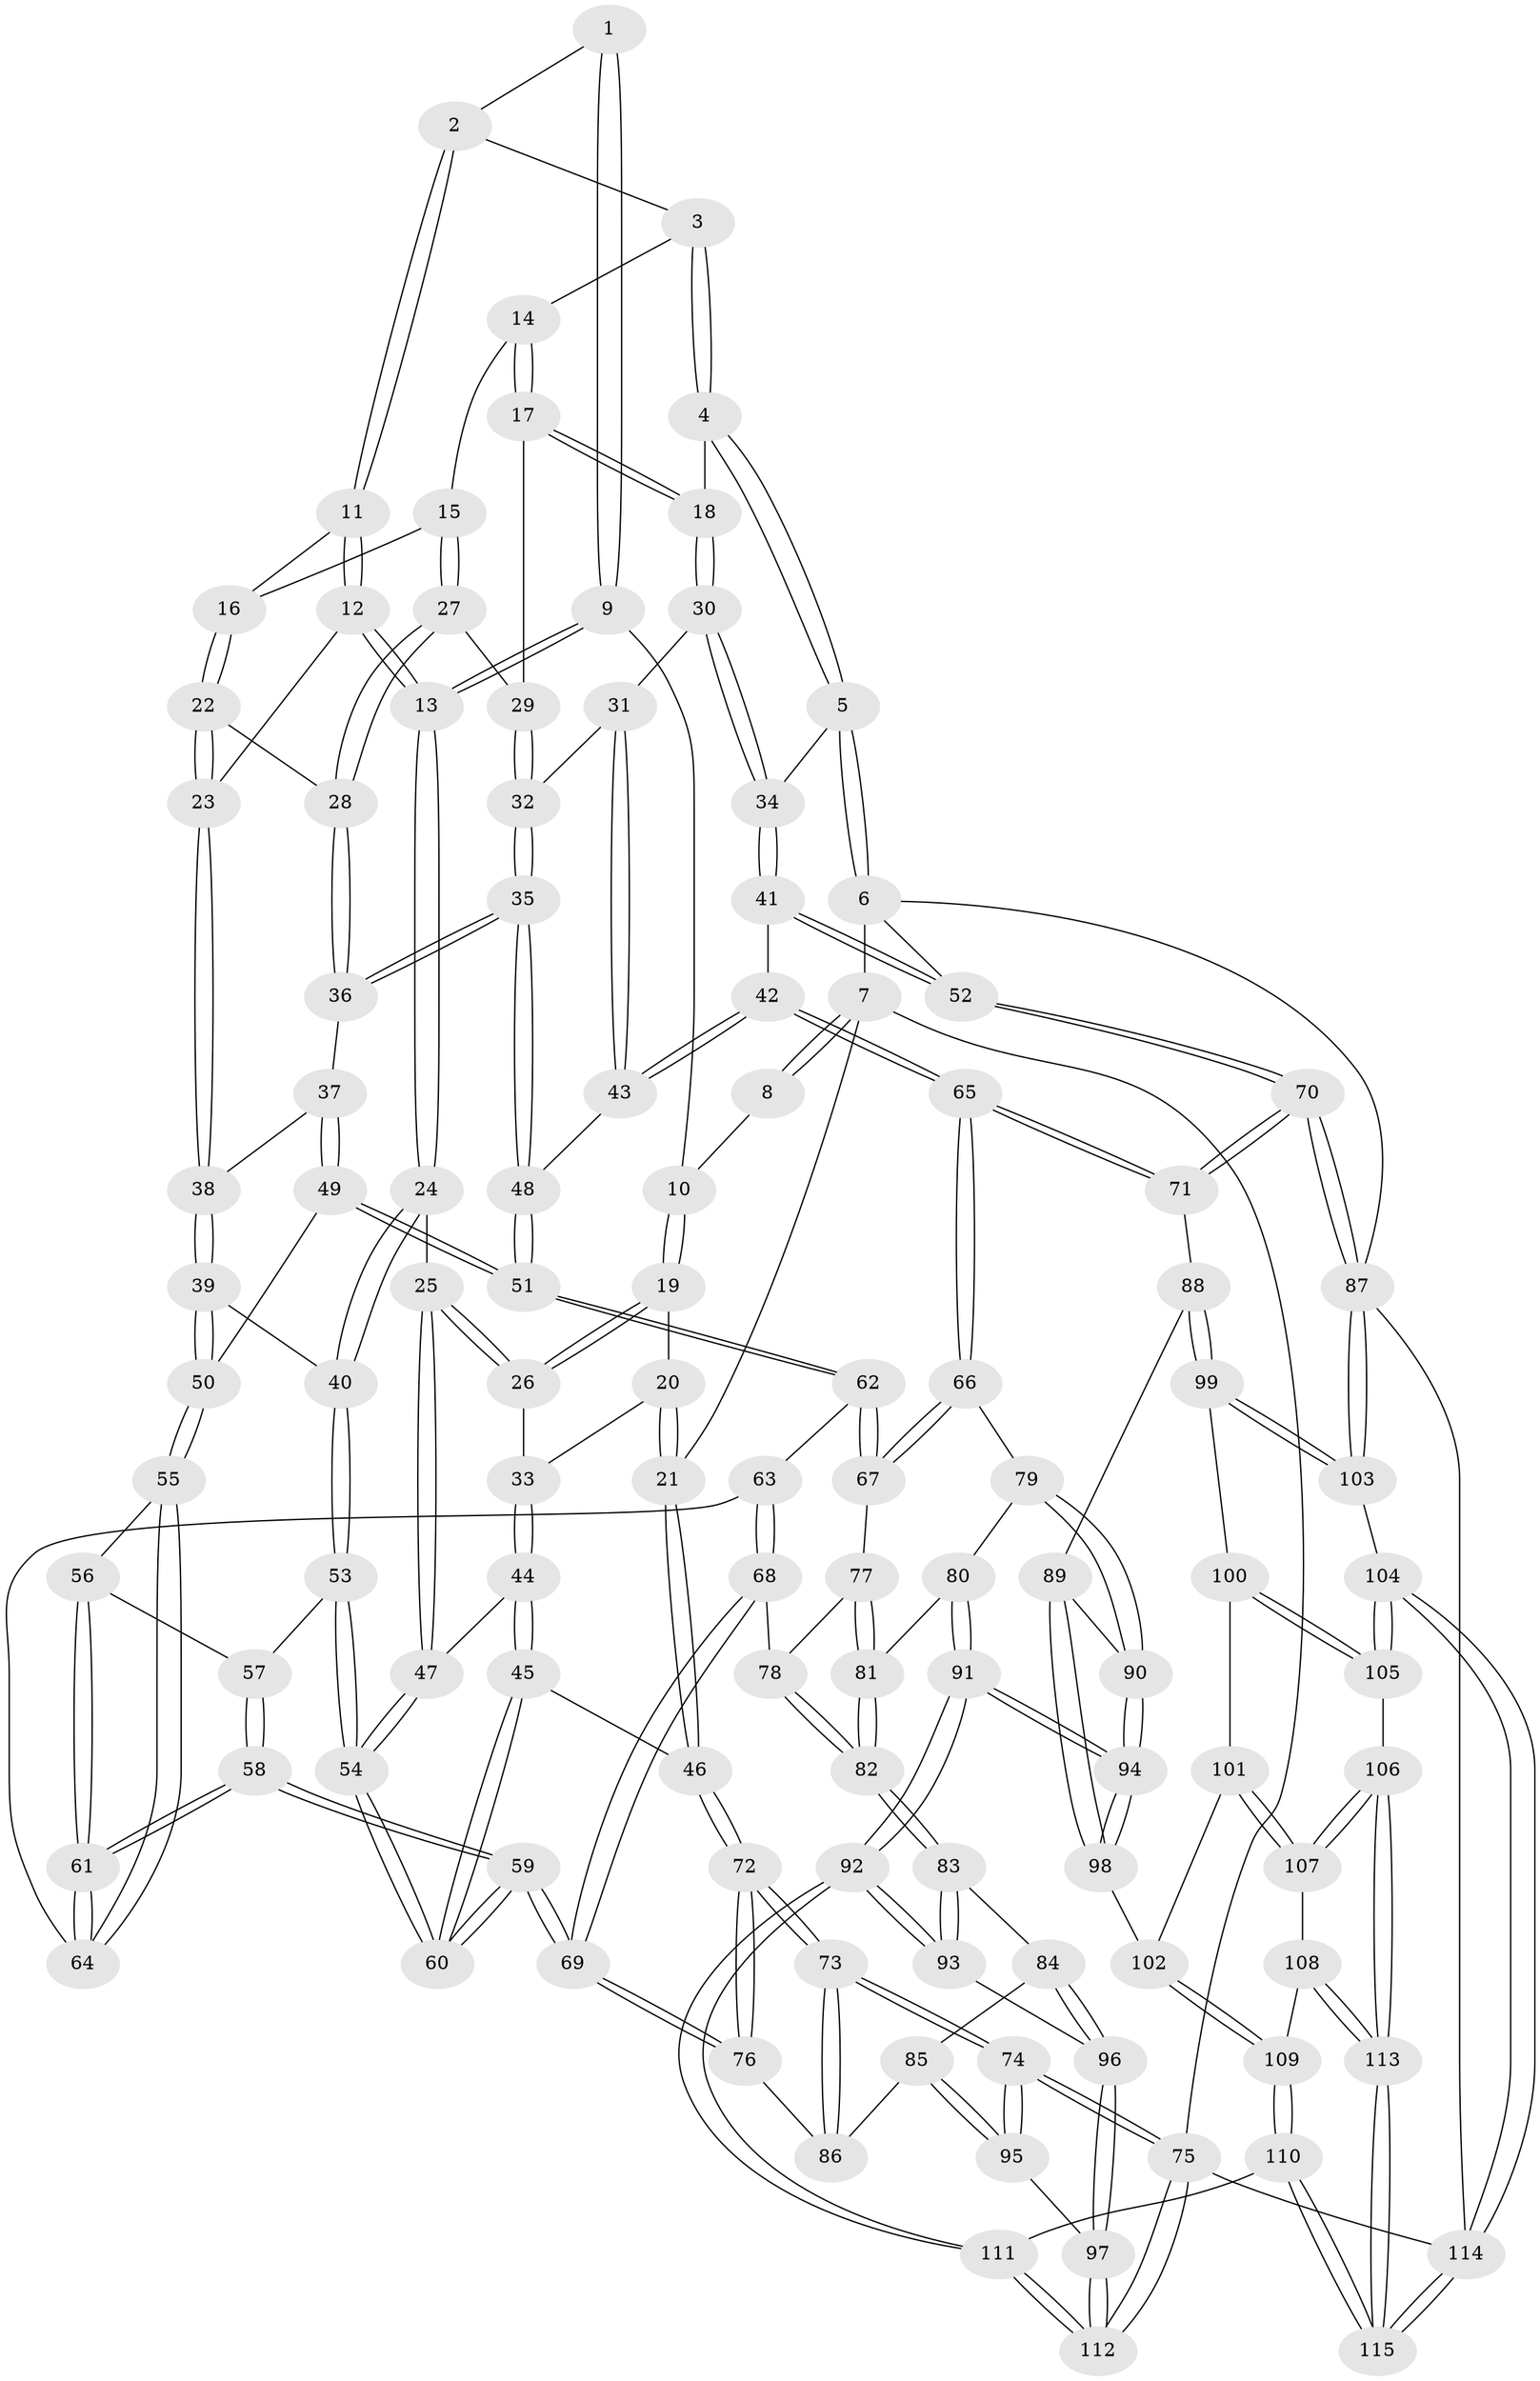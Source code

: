 // Generated by graph-tools (version 1.1) at 2025/38/03/09/25 02:38:50]
// undirected, 115 vertices, 284 edges
graph export_dot {
graph [start="1"]
  node [color=gray90,style=filled];
  1 [pos="+0.40267419044817804+0"];
  2 [pos="+0.4620671298271586+0"];
  3 [pos="+0.6404366732280913+0"];
  4 [pos="+1+0"];
  5 [pos="+1+0"];
  6 [pos="+1+0"];
  7 [pos="+0+0"];
  8 [pos="+0.11394875706049859+0"];
  9 [pos="+0.2955067975577165+0.06587391880477747"];
  10 [pos="+0.21180151788277912+0.004403329090765056"];
  11 [pos="+0.4676218714236094+0"];
  12 [pos="+0.3483371468597871+0.11096765643899971"];
  13 [pos="+0.3283187484897815+0.12282415016197532"];
  14 [pos="+0.6578972757914813+0"];
  15 [pos="+0.6349980301594645+0.06916593588529439"];
  16 [pos="+0.514883969582392+0.029173112052763468"];
  17 [pos="+0.7753990584121165+0.05866285961644017"];
  18 [pos="+0.7937652203209045+0.05592004469807591"];
  19 [pos="+0.182869788441892+0.07689257667874617"];
  20 [pos="+0.06578441625518487+0.06542630937227724"];
  21 [pos="+0+0"];
  22 [pos="+0.5016843384361737+0.10666781068453943"];
  23 [pos="+0.49334426791104385+0.12773933568898913"];
  24 [pos="+0.3079087053380858+0.16701430757267888"];
  25 [pos="+0.24657710985794803+0.158423870170814"];
  26 [pos="+0.19252966315548192+0.11433048331233224"];
  27 [pos="+0.6517596125498553+0.10003568885097297"];
  28 [pos="+0.6472222659557342+0.1239761284398263"];
  29 [pos="+0.7538474907412249+0.06709411730018293"];
  30 [pos="+0.8101151031925499+0.12946258717011438"];
  31 [pos="+0.7883290620508075+0.15318800305628277"];
  32 [pos="+0.6974802183978899+0.1887009797796245"];
  33 [pos="+0.1051383443870384+0.15542315391802558"];
  34 [pos="+0.9001250438146151+0.18339514565694842"];
  35 [pos="+0.6792261465987426+0.19719781477334086"];
  36 [pos="+0.6476974748900123+0.1431283569010513"];
  37 [pos="+0.5259484863191237+0.1862639160148328"];
  38 [pos="+0.49928105035859977+0.1540515486994627"];
  39 [pos="+0.4125916008477408+0.21472118025687517"];
  40 [pos="+0.308712014586715+0.16950919633496944"];
  41 [pos="+0.9476744218278306+0.3285296929963842"];
  42 [pos="+0.8952643039150548+0.3492453284817812"];
  43 [pos="+0.7867797266895306+0.32648808705050764"];
  44 [pos="+0.09395732738046673+0.22627454861836913"];
  45 [pos="+0+0.2566951561869824"];
  46 [pos="+0+0.25339299360803447"];
  47 [pos="+0.12173810755939565+0.24490426615391744"];
  48 [pos="+0.6706193243518546+0.32985293590309706"];
  49 [pos="+0.5384827375791708+0.2596827776034148"];
  50 [pos="+0.423785897509748+0.24145809237922133"];
  51 [pos="+0.5989873077633096+0.3793075824253411"];
  52 [pos="+1+0.3654064254883314"];
  53 [pos="+0.3042424487429885+0.20145180421347583"];
  54 [pos="+0.16247611678460838+0.3174580536066409"];
  55 [pos="+0.4091732122580568+0.30844454987183223"];
  56 [pos="+0.37386215257617766+0.29258744673903747"];
  57 [pos="+0.3150640444883816+0.2499389591749587"];
  58 [pos="+0.2680757133294725+0.3914614386004401"];
  59 [pos="+0.2009029215944506+0.46030306287308886"];
  60 [pos="+0.1796902084190603+0.4194630583224153"];
  61 [pos="+0.27207809416801987+0.38992447796134305"];
  62 [pos="+0.5865013319851567+0.4018370253422425"];
  63 [pos="+0.4841117186973707+0.37843131023510296"];
  64 [pos="+0.42690792001833905+0.34329947113514087"];
  65 [pos="+0.8006049980763059+0.6080090367506098"];
  66 [pos="+0.6517292571268747+0.558876968111663"];
  67 [pos="+0.588229740559031+0.43669507382791245"];
  68 [pos="+0.29572678958029575+0.48848085722962004"];
  69 [pos="+0.2009244301810232+0.46245158258081037"];
  70 [pos="+1+0.5992638358593093"];
  71 [pos="+0.8309234059965106+0.6442292761169948"];
  72 [pos="+0+0.42334624961256256"];
  73 [pos="+0+0.6414697454652664"];
  74 [pos="+0+0.7550358726979747"];
  75 [pos="+0+1"];
  76 [pos="+0.19945239459015945+0.46461443899634314"];
  77 [pos="+0.46755770243842404+0.5143477760401898"];
  78 [pos="+0.38304994916595897+0.5446347905153034"];
  79 [pos="+0.5802481837129048+0.6583812647182073"];
  80 [pos="+0.4941208470190389+0.6805772548034438"];
  81 [pos="+0.4832745536660798+0.678050251372661"];
  82 [pos="+0.39652693815360823+0.6747534534160691"];
  83 [pos="+0.38415766853985894+0.684984856760067"];
  84 [pos="+0.1963865775941553+0.6872375969626358"];
  85 [pos="+0.18199590361412338+0.6724084747483299"];
  86 [pos="+0.1917804273043371+0.48494842766024543"];
  87 [pos="+1+0.7578388872363528"];
  88 [pos="+0.8240808585598794+0.6957929194487379"];
  89 [pos="+0.7242043565809103+0.7685441110643828"];
  90 [pos="+0.6074743338459822+0.7439178991947129"];
  91 [pos="+0.494164940300902+0.9842311889030353"];
  92 [pos="+0.47409104010985104+1"];
  93 [pos="+0.3883587760955407+0.8481515516419275"];
  94 [pos="+0.5647400637245434+0.9150465867194292"];
  95 [pos="+0+0.744731855356935"];
  96 [pos="+0.21193893077670173+0.7670665304666426"];
  97 [pos="+0.17994263625581855+0.8971427842323083"];
  98 [pos="+0.6866351476781255+0.8702430726242901"];
  99 [pos="+0.8432582005697414+0.7499832113416823"];
  100 [pos="+0.8296861714401975+0.7934532063454705"];
  101 [pos="+0.7613478830479717+0.8852117622437082"];
  102 [pos="+0.7276312631332881+0.8845642775256715"];
  103 [pos="+0.953999197089924+0.8439183583708617"];
  104 [pos="+0.9220492561871253+0.9209383859392901"];
  105 [pos="+0.8512607628015529+0.9185251853659494"];
  106 [pos="+0.8331781624568377+0.9275987946533285"];
  107 [pos="+0.7931862222951218+0.9149058849606588"];
  108 [pos="+0.7699181324979362+0.9532385408425624"];
  109 [pos="+0.7383413892317736+0.9699809086789416"];
  110 [pos="+0.6299824839144945+1"];
  111 [pos="+0.4541223385551793+1"];
  112 [pos="+0.22491216036798334+1"];
  113 [pos="+0.8187537449761171+1"];
  114 [pos="+1+1"];
  115 [pos="+0.8192498796714872+1"];
  1 -- 2;
  1 -- 9;
  1 -- 9;
  2 -- 3;
  2 -- 11;
  2 -- 11;
  3 -- 4;
  3 -- 4;
  3 -- 14;
  4 -- 5;
  4 -- 5;
  4 -- 18;
  5 -- 6;
  5 -- 6;
  5 -- 34;
  6 -- 7;
  6 -- 52;
  6 -- 87;
  7 -- 8;
  7 -- 8;
  7 -- 21;
  7 -- 75;
  8 -- 10;
  9 -- 10;
  9 -- 13;
  9 -- 13;
  10 -- 19;
  10 -- 19;
  11 -- 12;
  11 -- 12;
  11 -- 16;
  12 -- 13;
  12 -- 13;
  12 -- 23;
  13 -- 24;
  13 -- 24;
  14 -- 15;
  14 -- 17;
  14 -- 17;
  15 -- 16;
  15 -- 27;
  15 -- 27;
  16 -- 22;
  16 -- 22;
  17 -- 18;
  17 -- 18;
  17 -- 29;
  18 -- 30;
  18 -- 30;
  19 -- 20;
  19 -- 26;
  19 -- 26;
  20 -- 21;
  20 -- 21;
  20 -- 33;
  21 -- 46;
  21 -- 46;
  22 -- 23;
  22 -- 23;
  22 -- 28;
  23 -- 38;
  23 -- 38;
  24 -- 25;
  24 -- 40;
  24 -- 40;
  25 -- 26;
  25 -- 26;
  25 -- 47;
  25 -- 47;
  26 -- 33;
  27 -- 28;
  27 -- 28;
  27 -- 29;
  28 -- 36;
  28 -- 36;
  29 -- 32;
  29 -- 32;
  30 -- 31;
  30 -- 34;
  30 -- 34;
  31 -- 32;
  31 -- 43;
  31 -- 43;
  32 -- 35;
  32 -- 35;
  33 -- 44;
  33 -- 44;
  34 -- 41;
  34 -- 41;
  35 -- 36;
  35 -- 36;
  35 -- 48;
  35 -- 48;
  36 -- 37;
  37 -- 38;
  37 -- 49;
  37 -- 49;
  38 -- 39;
  38 -- 39;
  39 -- 40;
  39 -- 50;
  39 -- 50;
  40 -- 53;
  40 -- 53;
  41 -- 42;
  41 -- 52;
  41 -- 52;
  42 -- 43;
  42 -- 43;
  42 -- 65;
  42 -- 65;
  43 -- 48;
  44 -- 45;
  44 -- 45;
  44 -- 47;
  45 -- 46;
  45 -- 60;
  45 -- 60;
  46 -- 72;
  46 -- 72;
  47 -- 54;
  47 -- 54;
  48 -- 51;
  48 -- 51;
  49 -- 50;
  49 -- 51;
  49 -- 51;
  50 -- 55;
  50 -- 55;
  51 -- 62;
  51 -- 62;
  52 -- 70;
  52 -- 70;
  53 -- 54;
  53 -- 54;
  53 -- 57;
  54 -- 60;
  54 -- 60;
  55 -- 56;
  55 -- 64;
  55 -- 64;
  56 -- 57;
  56 -- 61;
  56 -- 61;
  57 -- 58;
  57 -- 58;
  58 -- 59;
  58 -- 59;
  58 -- 61;
  58 -- 61;
  59 -- 60;
  59 -- 60;
  59 -- 69;
  59 -- 69;
  61 -- 64;
  61 -- 64;
  62 -- 63;
  62 -- 67;
  62 -- 67;
  63 -- 64;
  63 -- 68;
  63 -- 68;
  65 -- 66;
  65 -- 66;
  65 -- 71;
  65 -- 71;
  66 -- 67;
  66 -- 67;
  66 -- 79;
  67 -- 77;
  68 -- 69;
  68 -- 69;
  68 -- 78;
  69 -- 76;
  69 -- 76;
  70 -- 71;
  70 -- 71;
  70 -- 87;
  70 -- 87;
  71 -- 88;
  72 -- 73;
  72 -- 73;
  72 -- 76;
  72 -- 76;
  73 -- 74;
  73 -- 74;
  73 -- 86;
  73 -- 86;
  74 -- 75;
  74 -- 75;
  74 -- 95;
  74 -- 95;
  75 -- 112;
  75 -- 112;
  75 -- 114;
  76 -- 86;
  77 -- 78;
  77 -- 81;
  77 -- 81;
  78 -- 82;
  78 -- 82;
  79 -- 80;
  79 -- 90;
  79 -- 90;
  80 -- 81;
  80 -- 91;
  80 -- 91;
  81 -- 82;
  81 -- 82;
  82 -- 83;
  82 -- 83;
  83 -- 84;
  83 -- 93;
  83 -- 93;
  84 -- 85;
  84 -- 96;
  84 -- 96;
  85 -- 86;
  85 -- 95;
  85 -- 95;
  87 -- 103;
  87 -- 103;
  87 -- 114;
  88 -- 89;
  88 -- 99;
  88 -- 99;
  89 -- 90;
  89 -- 98;
  89 -- 98;
  90 -- 94;
  90 -- 94;
  91 -- 92;
  91 -- 92;
  91 -- 94;
  91 -- 94;
  92 -- 93;
  92 -- 93;
  92 -- 111;
  92 -- 111;
  93 -- 96;
  94 -- 98;
  94 -- 98;
  95 -- 97;
  96 -- 97;
  96 -- 97;
  97 -- 112;
  97 -- 112;
  98 -- 102;
  99 -- 100;
  99 -- 103;
  99 -- 103;
  100 -- 101;
  100 -- 105;
  100 -- 105;
  101 -- 102;
  101 -- 107;
  101 -- 107;
  102 -- 109;
  102 -- 109;
  103 -- 104;
  104 -- 105;
  104 -- 105;
  104 -- 114;
  104 -- 114;
  105 -- 106;
  106 -- 107;
  106 -- 107;
  106 -- 113;
  106 -- 113;
  107 -- 108;
  108 -- 109;
  108 -- 113;
  108 -- 113;
  109 -- 110;
  109 -- 110;
  110 -- 111;
  110 -- 115;
  110 -- 115;
  111 -- 112;
  111 -- 112;
  113 -- 115;
  113 -- 115;
  114 -- 115;
  114 -- 115;
}
